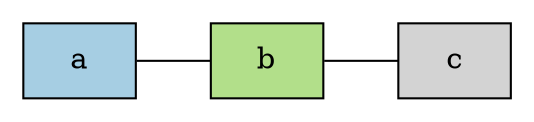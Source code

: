 graph {
	//note: style=filled!
	node [shape=box colorscheme=paired12 style=filled]
	rankdir=LR
	margin=0.1
	a[fillcolor=1]
	b[fillcolor=3]
	a--b--c
}
